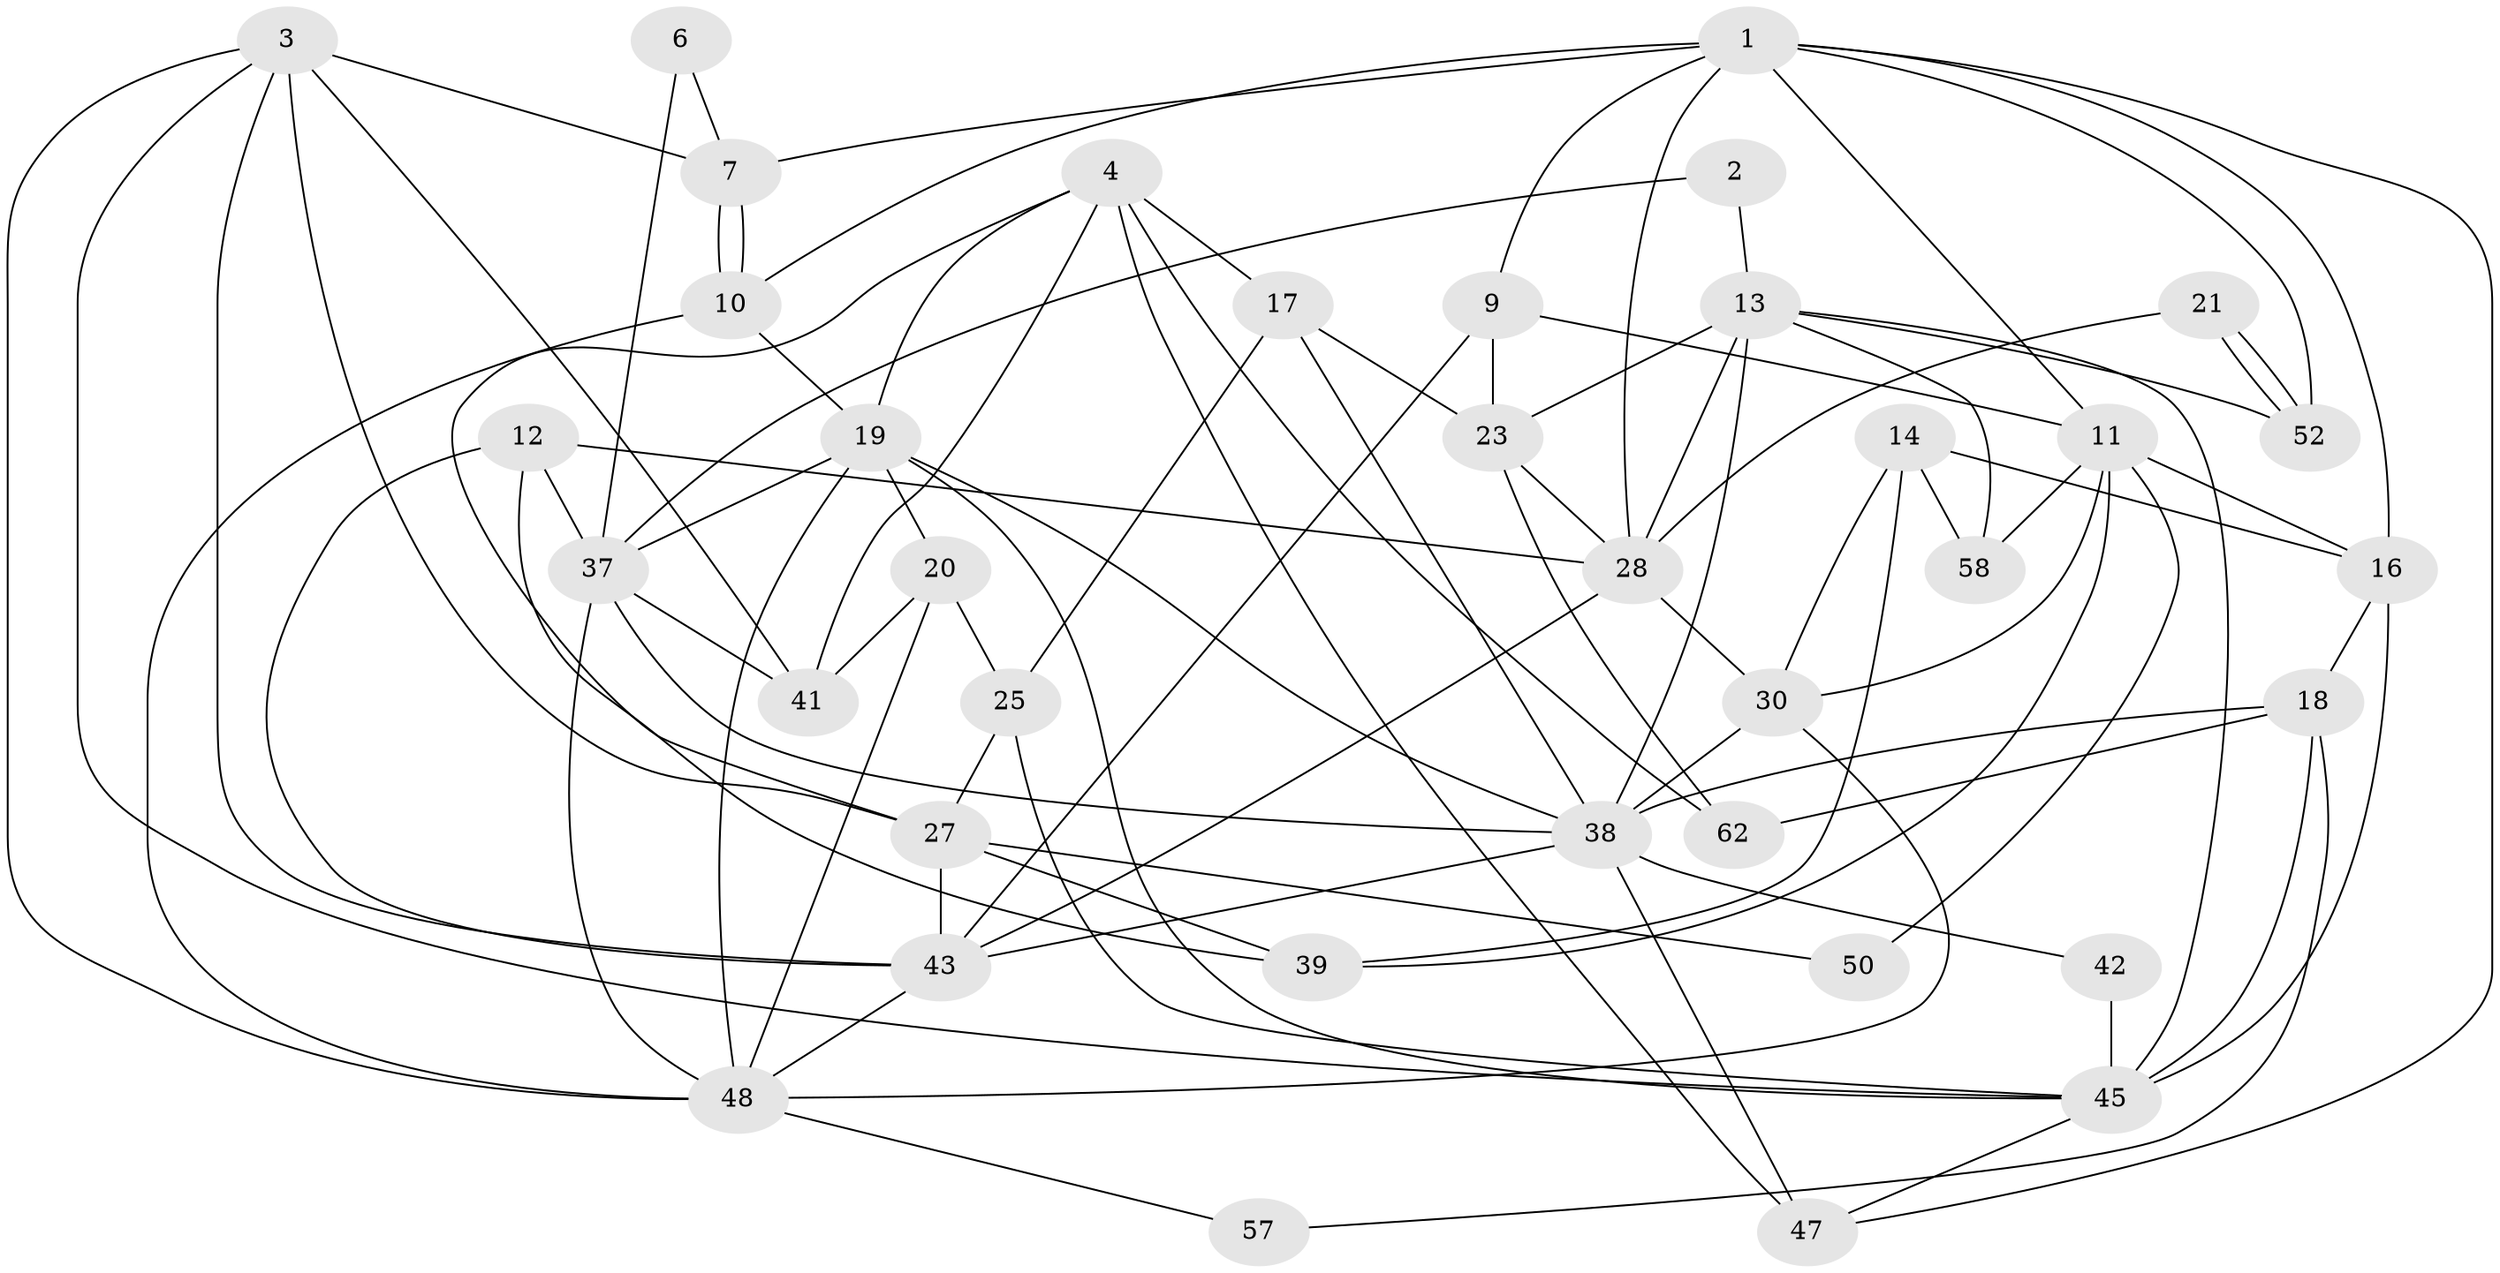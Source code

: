 // original degree distribution, {3: 0.25806451612903225, 2: 0.16129032258064516, 4: 0.25806451612903225, 5: 0.16129032258064516, 6: 0.06451612903225806, 7: 0.0967741935483871}
// Generated by graph-tools (version 1.1) at 2025/11/02/27/25 16:11:23]
// undirected, 37 vertices, 91 edges
graph export_dot {
graph [start="1"]
  node [color=gray90,style=filled];
  1 [super="+60"];
  2;
  3 [super="+5"];
  4 [super="+15"];
  6;
  7 [super="+8"];
  9;
  10;
  11 [super="+22"];
  12 [super="+53"];
  13 [super="+34"];
  14 [super="+33"];
  16 [super="+29"];
  17 [super="+35"];
  18 [super="+26"];
  19 [super="+24"];
  20 [super="+36"];
  21;
  23 [super="+40"];
  25 [super="+51"];
  27;
  28 [super="+31"];
  30 [super="+32"];
  37 [super="+49"];
  38 [super="+44"];
  39 [super="+55"];
  41 [super="+46"];
  42;
  43 [super="+54"];
  45 [super="+61"];
  47 [super="+56"];
  48 [super="+59"];
  50;
  52;
  57;
  58;
  62;
  1 -- 52;
  1 -- 7;
  1 -- 16;
  1 -- 9;
  1 -- 10;
  1 -- 11;
  1 -- 28;
  1 -- 47;
  2 -- 13;
  2 -- 37;
  3 -- 48;
  3 -- 45;
  3 -- 41 [weight=2];
  3 -- 27;
  3 -- 43;
  3 -- 7;
  4 -- 17 [weight=2];
  4 -- 41;
  4 -- 27;
  4 -- 62;
  4 -- 47;
  4 -- 19;
  6 -- 37;
  6 -- 7;
  7 -- 10;
  7 -- 10;
  9 -- 11;
  9 -- 23;
  9 -- 43;
  10 -- 48;
  10 -- 19;
  11 -- 58;
  11 -- 50;
  11 -- 39;
  11 -- 16;
  11 -- 30;
  12 -- 39;
  12 -- 37;
  12 -- 43;
  12 -- 28;
  13 -- 28 [weight=2];
  13 -- 52;
  13 -- 38 [weight=2];
  13 -- 58;
  13 -- 45;
  13 -- 23 [weight=2];
  14 -- 16;
  14 -- 58;
  14 -- 39;
  14 -- 30;
  16 -- 45;
  16 -- 18;
  17 -- 25;
  17 -- 23;
  17 -- 38;
  18 -- 45;
  18 -- 62;
  18 -- 57;
  18 -- 38;
  19 -- 48;
  19 -- 38;
  19 -- 37;
  19 -- 20;
  19 -- 45;
  20 -- 48;
  20 -- 41 [weight=2];
  20 -- 25;
  21 -- 52;
  21 -- 52;
  21 -- 28;
  23 -- 28;
  23 -- 62;
  25 -- 45;
  25 -- 27;
  27 -- 43;
  27 -- 39;
  27 -- 50;
  28 -- 30;
  28 -- 43;
  30 -- 48;
  30 -- 38;
  37 -- 41;
  37 -- 48;
  37 -- 38;
  38 -- 42;
  38 -- 47;
  38 -- 43;
  42 -- 45 [weight=2];
  43 -- 48;
  45 -- 47;
  48 -- 57;
}
